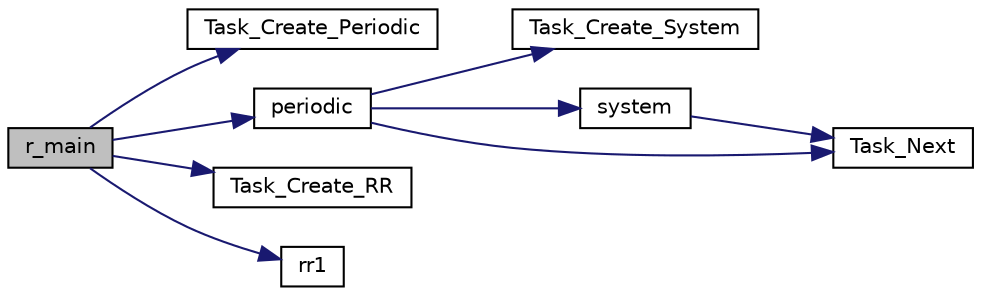 digraph "r_main"
{
  edge [fontname="Helvetica",fontsize="10",labelfontname="Helvetica",labelfontsize="10"];
  node [fontname="Helvetica",fontsize="10",shape=record];
  rankdir="LR";
  Node1 [label="r_main",height=0.2,width=0.4,color="black", fillcolor="grey75", style="filled", fontcolor="black"];
  Node1 -> Node2 [color="midnightblue",fontsize="10",style="solid",fontname="Helvetica"];
  Node2 [label="Task_Create_Periodic",height=0.2,width=0.4,color="black", fillcolor="white", style="filled",URL="$os_8c.html#a369e92f3f8ffc2042e061bd2a64a0f8f"];
  Node1 -> Node3 [color="midnightblue",fontsize="10",style="solid",fontname="Helvetica"];
  Node3 [label="periodic",height=0.2,width=0.4,color="black", fillcolor="white", style="filled",URL="$test004__system_8c.html#ad35a2fdb04b6df2acf01d1eb113171b6"];
  Node3 -> Node4 [color="midnightblue",fontsize="10",style="solid",fontname="Helvetica"];
  Node4 [label="Task_Create_System",height=0.2,width=0.4,color="black", fillcolor="white", style="filled",URL="$os_8c.html#a2dc6b10ee85f46900bc8ed99225f4425"];
  Node3 -> Node5 [color="midnightblue",fontsize="10",style="solid",fontname="Helvetica"];
  Node5 [label="system",height=0.2,width=0.4,color="black", fillcolor="white", style="filled",URL="$test004__system_8c.html#a54d32ca10fe62ab4f1c5aef79af42f64"];
  Node5 -> Node6 [color="midnightblue",fontsize="10",style="solid",fontname="Helvetica"];
  Node6 [label="Task_Next",height=0.2,width=0.4,color="black", fillcolor="white", style="filled",URL="$os_8c.html#a5a9b72d0dadaea32fec8d4ff1c0eafa4",tooltip="The calling task gives up its share of the processor voluntarily. "];
  Node3 -> Node6 [color="midnightblue",fontsize="10",style="solid",fontname="Helvetica"];
  Node1 -> Node7 [color="midnightblue",fontsize="10",style="solid",fontname="Helvetica"];
  Node7 [label="Task_Create_RR",height=0.2,width=0.4,color="black", fillcolor="white", style="filled",URL="$os_8c.html#abfffed5dc80a63a8436cc49d61e92cb7"];
  Node1 -> Node8 [color="midnightblue",fontsize="10",style="solid",fontname="Helvetica"];
  Node8 [label="rr1",height=0.2,width=0.4,color="black", fillcolor="white", style="filled",URL="$test004__system_8c.html#a30ea632ece0f538d750c9c13a9503b29"];
}
